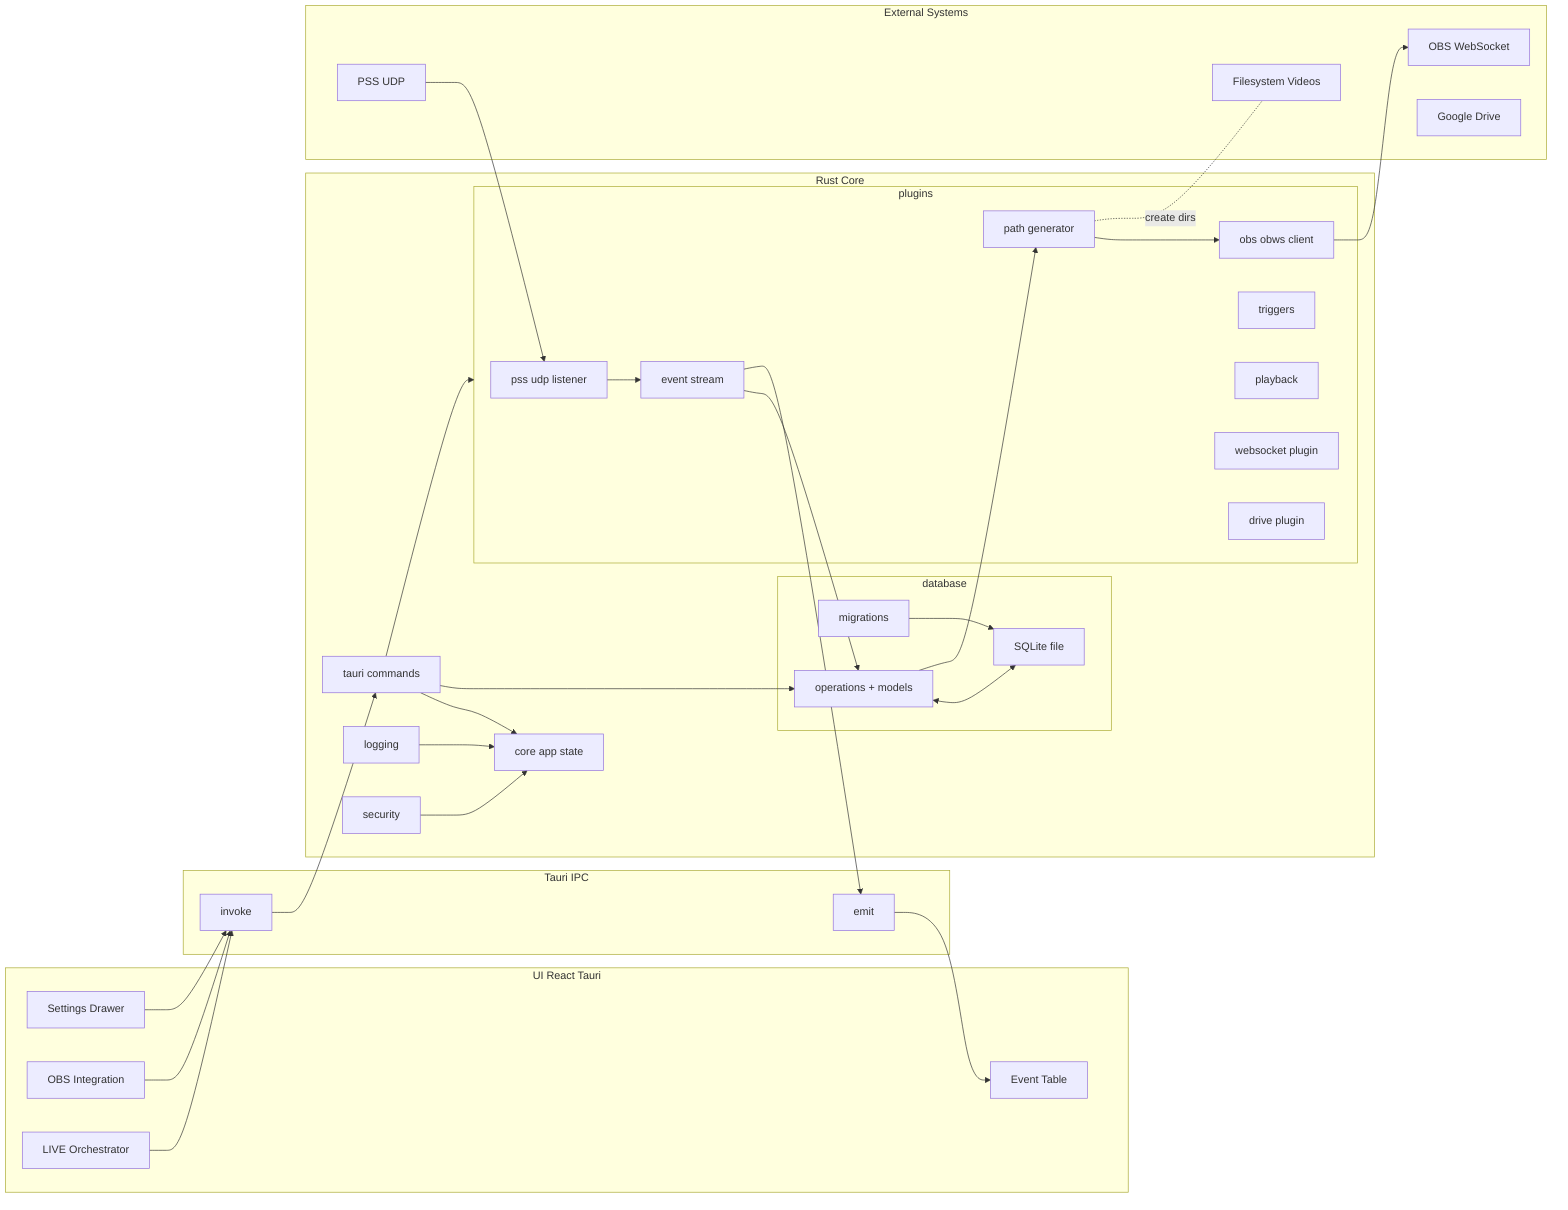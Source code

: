 graph LR
  %% System-wide Data Flow (UI → Tauri → Rust Core → DB/Plugins → External)

  subgraph UI[UI React Tauri]
    UI_Settings[Settings Drawer]
    UI_OBS[OBS Integration]
    UI_EventTable[Event Table]
    UI_Orchestrator[LIVE Orchestrator]
  end

  subgraph Bridge[Tauri IPC]
    IPC_Invoke[invoke]
    IPC_Emit[emit]
  end

  subgraph Core[Rust Core]
    Core_App[core app state]
    Core_Cmds[tauri commands]
    subgraph DB[database]
      DB_Migrations[migrations]
      DB_Ops[operations + models]
      DB_File[SQLite file]
    end
    subgraph Plugins[plugins]
      PSS_UDP[pss udp listener]
      EV_Stream[event stream]
      OBS_OBWS[obs obws client]
      OBS_Path[path generator]
      Triggers[triggers]
      Playback[playback]
      WebSock[websocket plugin]
      Drive[drive plugin]
    end
    Log[logging]
    Sec[security]
  end

  subgraph External[External Systems]
    EXT_PSS[PSS UDP]
    EXT_OBS[OBS WebSocket]
    EXT_FS[Filesystem Videos]
    EXT_GDrive[Google Drive]
  end

  %% UI to Core
  UI_Settings --> IPC_Invoke
  UI_OBS --> IPC_Invoke
  UI_Orchestrator --> IPC_Invoke
  IPC_Emit --> UI_EventTable

  IPC_Invoke --> Core_Cmds
  Core_Cmds --> Core_App
  Core_Cmds --> DB_Ops
  Core_Cmds --> Plugins

  %% DB
  DB_Ops <--> DB_File
  DB_Migrations --> DB_File

  %% OBS config + push
  DB_Ops --> OBS_Path
  OBS_Path --> OBS_OBWS
  OBS_OBWS --> EXT_OBS
  OBS_Path -. create dirs .- EXT_FS

  %% Live events
  EXT_PSS --> PSS_UDP --> EV_Stream --> DB_Ops
  EV_Stream --> IPC_Emit

  %% Misc
  Log --> Core_App
  Sec --> Core_App